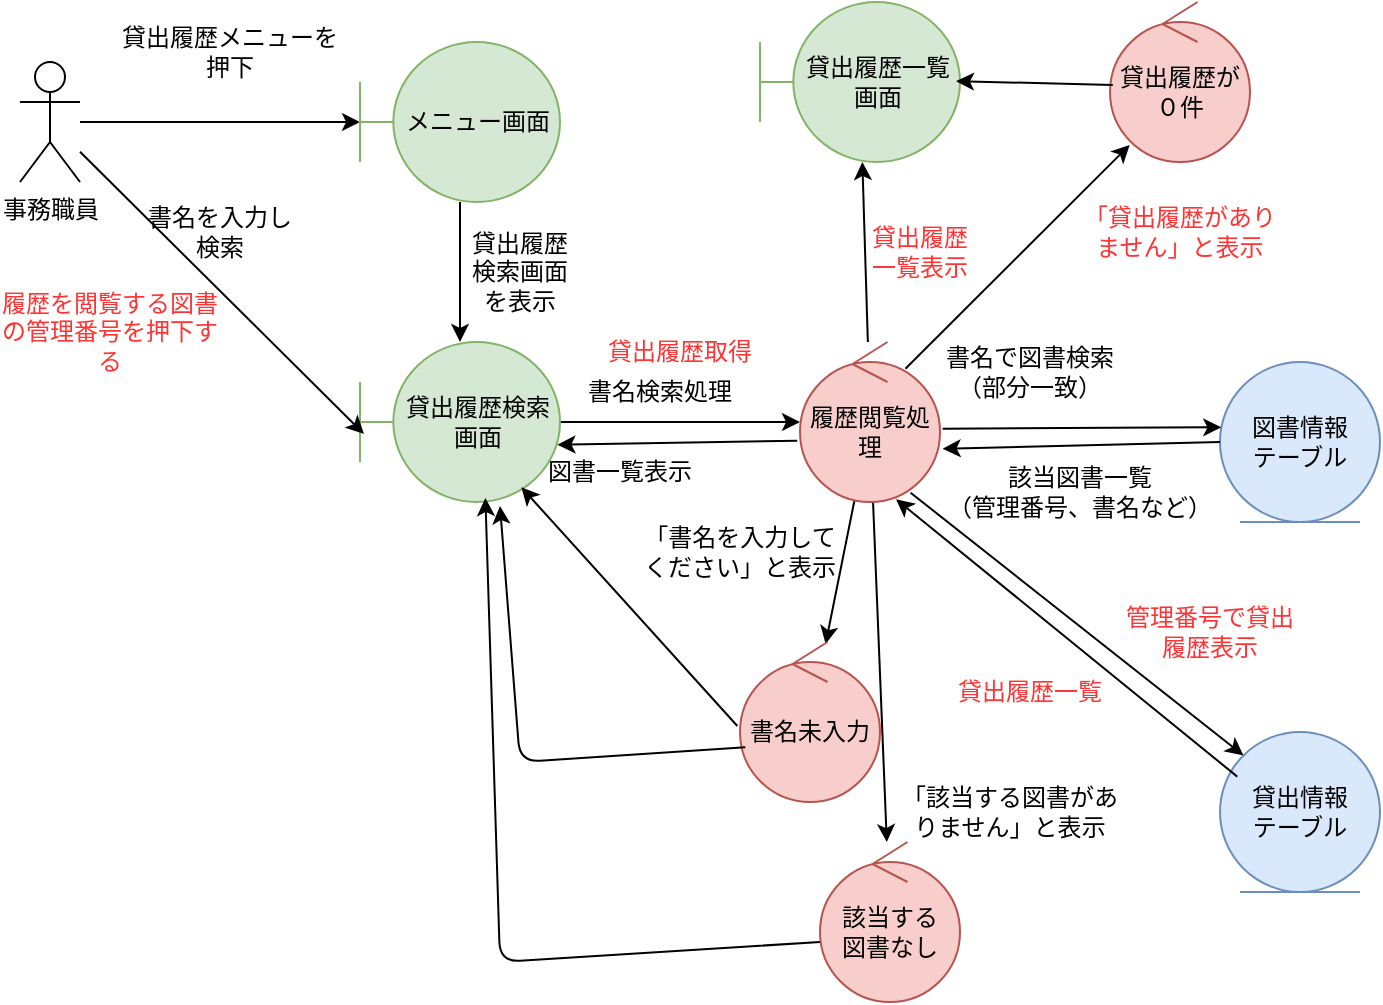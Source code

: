 <mxfile>
    <diagram id="jacj8VaNtq4-BNi4eWrG" name="ページ1">
        <mxGraphModel dx="1166" dy="599" grid="1" gridSize="10" guides="1" tooltips="1" connect="1" arrows="1" fold="1" page="1" pageScale="1" pageWidth="1600" pageHeight="1200" math="0" shadow="0">
            <root>
                <mxCell id="0"/>
                <mxCell id="1" parent="0"/>
                <mxCell id="4" value="" style="edgeStyle=none;html=1;" edge="1" parent="1" source="2" target="3">
                    <mxGeometry relative="1" as="geometry"/>
                </mxCell>
                <mxCell id="2" value="事務職員" style="shape=umlActor;verticalLabelPosition=bottom;verticalAlign=top;html=1;" vertex="1" parent="1">
                    <mxGeometry x="80" y="190" width="30" height="60" as="geometry"/>
                </mxCell>
                <mxCell id="8" value="" style="edgeStyle=none;html=1;" edge="1" parent="1" source="3" target="5">
                    <mxGeometry relative="1" as="geometry"/>
                </mxCell>
                <mxCell id="3" value="メニュー画面" style="shape=umlBoundary;whiteSpace=wrap;html=1;fillColor=#d5e8d4;strokeColor=#82b366;" vertex="1" parent="1">
                    <mxGeometry x="250" y="180" width="100" height="80" as="geometry"/>
                </mxCell>
                <mxCell id="13" value="" style="edgeStyle=none;html=1;" edge="1" parent="1" source="5" target="12">
                    <mxGeometry relative="1" as="geometry"/>
                </mxCell>
                <mxCell id="5" value="貸出履歴検索画面" style="shape=umlBoundary;whiteSpace=wrap;html=1;fillColor=#d5e8d4;strokeColor=#82b366;" vertex="1" parent="1">
                    <mxGeometry x="250" y="330" width="100" height="80" as="geometry"/>
                </mxCell>
                <mxCell id="6" value="貸出履歴一覧画面" style="shape=umlBoundary;whiteSpace=wrap;html=1;fillColor=#d5e8d4;strokeColor=#82b366;" vertex="1" parent="1">
                    <mxGeometry x="450" y="160" width="100" height="80" as="geometry"/>
                </mxCell>
                <mxCell id="7" value="貸出履歴メニューを押下" style="text;html=1;align=center;verticalAlign=middle;whiteSpace=wrap;rounded=0;" vertex="1" parent="1">
                    <mxGeometry x="130" y="170" width="110" height="30" as="geometry"/>
                </mxCell>
                <mxCell id="9" value="貸出履歴検索画面を表示" style="text;html=1;align=center;verticalAlign=middle;whiteSpace=wrap;rounded=0;" vertex="1" parent="1">
                    <mxGeometry x="300" y="280" width="60" height="30" as="geometry"/>
                </mxCell>
                <mxCell id="10" value="" style="endArrow=classic;html=1;entryX=0.02;entryY=0.575;entryDx=0;entryDy=0;entryPerimeter=0;" edge="1" parent="1" source="2" target="5">
                    <mxGeometry width="50" height="50" relative="1" as="geometry">
                        <mxPoint x="160" y="240" as="sourcePoint"/>
                        <mxPoint x="210" y="190" as="targetPoint"/>
                    </mxGeometry>
                </mxCell>
                <mxCell id="11" value="書名を入力し検索" style="text;html=1;align=center;verticalAlign=middle;whiteSpace=wrap;rounded=0;" vertex="1" parent="1">
                    <mxGeometry x="140" y="260" width="80" height="30" as="geometry"/>
                </mxCell>
                <mxCell id="16" value="" style="edgeStyle=none;html=1;" edge="1" parent="1" source="12" target="15">
                    <mxGeometry relative="1" as="geometry"/>
                </mxCell>
                <mxCell id="25" value="" style="edgeStyle=none;html=1;" edge="1" parent="1" source="12" target="24">
                    <mxGeometry relative="1" as="geometry"/>
                </mxCell>
                <mxCell id="38" value="" style="edgeStyle=none;html=1;" edge="1" parent="1" source="12" target="6">
                    <mxGeometry relative="1" as="geometry"/>
                </mxCell>
                <mxCell id="12" value="履歴閲覧処理" style="ellipse;shape=umlControl;whiteSpace=wrap;html=1;fillColor=#f8cecc;strokeColor=#b85450;" vertex="1" parent="1">
                    <mxGeometry x="470" y="330" width="70" height="80" as="geometry"/>
                </mxCell>
                <mxCell id="14" value="書名検索処理" style="text;html=1;align=center;verticalAlign=middle;whiteSpace=wrap;rounded=0;" vertex="1" parent="1">
                    <mxGeometry x="350" y="340" width="100" height="30" as="geometry"/>
                </mxCell>
                <mxCell id="15" value="書名未入力" style="ellipse;shape=umlControl;whiteSpace=wrap;html=1;fillColor=#f8cecc;strokeColor=#b85450;" vertex="1" parent="1">
                    <mxGeometry x="440" y="480" width="70" height="80" as="geometry"/>
                </mxCell>
                <mxCell id="17" value="" style="endArrow=classic;html=1;exitX=-0.019;exitY=0.525;exitDx=0;exitDy=0;exitPerimeter=0;entryX=0.807;entryY=0.908;entryDx=0;entryDy=0;entryPerimeter=0;" edge="1" parent="1" source="15" target="5">
                    <mxGeometry width="50" height="50" relative="1" as="geometry">
                        <mxPoint x="430" y="400" as="sourcePoint"/>
                        <mxPoint x="480" y="350" as="targetPoint"/>
                    </mxGeometry>
                </mxCell>
                <mxCell id="18" value="図書情報&lt;div&gt;テーブル&lt;/div&gt;" style="ellipse;shape=umlEntity;whiteSpace=wrap;html=1;fillColor=#dae8fc;strokeColor=#6c8ebf;" vertex="1" parent="1">
                    <mxGeometry x="680" y="340" width="80" height="80" as="geometry"/>
                </mxCell>
                <mxCell id="19" value="" style="edgeStyle=none;html=1;exitX=1.019;exitY=0.542;exitDx=0;exitDy=0;exitPerimeter=0;entryX=0.008;entryY=0.408;entryDx=0;entryDy=0;entryPerimeter=0;" edge="1" parent="1" source="12" target="18">
                    <mxGeometry relative="1" as="geometry">
                        <mxPoint x="505" y="418" as="sourcePoint"/>
                        <mxPoint x="495" y="452" as="targetPoint"/>
                    </mxGeometry>
                </mxCell>
                <mxCell id="20" value="書名で図書検索（部分一致）" style="text;html=1;align=center;verticalAlign=middle;whiteSpace=wrap;rounded=0;" vertex="1" parent="1">
                    <mxGeometry x="540" y="330" width="90" height="30" as="geometry"/>
                </mxCell>
                <mxCell id="21" value="" style="endArrow=classic;html=1;exitX=0;exitY=0.5;exitDx=0;exitDy=0;entryX=1.019;entryY=0.667;entryDx=0;entryDy=0;entryPerimeter=0;" edge="1" parent="1" source="18" target="12">
                    <mxGeometry width="50" height="50" relative="1" as="geometry">
                        <mxPoint x="610" y="400" as="sourcePoint"/>
                        <mxPoint x="550" y="380" as="targetPoint"/>
                    </mxGeometry>
                </mxCell>
                <mxCell id="22" value="該当図書一覧&lt;div&gt;（管理番号、書名など）&lt;/div&gt;" style="text;html=1;align=center;verticalAlign=middle;whiteSpace=wrap;rounded=0;" vertex="1" parent="1">
                    <mxGeometry x="540" y="390" width="140" height="30" as="geometry"/>
                </mxCell>
                <mxCell id="23" value="「書名を入力してください」と表示" style="text;html=1;align=center;verticalAlign=middle;whiteSpace=wrap;rounded=0;" vertex="1" parent="1">
                    <mxGeometry x="390" y="420" width="100" height="30" as="geometry"/>
                </mxCell>
                <mxCell id="24" value="該当する&lt;div&gt;図書なし&lt;/div&gt;" style="ellipse;shape=umlControl;whiteSpace=wrap;html=1;fillColor=#f8cecc;strokeColor=#b85450;" vertex="1" parent="1">
                    <mxGeometry x="480" y="580" width="70" height="80" as="geometry"/>
                </mxCell>
                <mxCell id="26" value="「該当する図書がありません」と表示" style="text;html=1;align=center;verticalAlign=middle;whiteSpace=wrap;rounded=0;" vertex="1" parent="1">
                    <mxGeometry x="520" y="550" width="110" height="30" as="geometry"/>
                </mxCell>
                <mxCell id="27" value="" style="endArrow=classic;html=1;entryX=0.627;entryY=0.975;entryDx=0;entryDy=0;entryPerimeter=0;exitX=0;exitY=0.625;exitDx=0;exitDy=0;exitPerimeter=0;" edge="1" parent="1" source="24" target="5">
                    <mxGeometry width="50" height="50" relative="1" as="geometry">
                        <mxPoint x="690" y="500" as="sourcePoint"/>
                        <mxPoint x="740" y="450" as="targetPoint"/>
                        <Array as="points">
                            <mxPoint x="320" y="640"/>
                        </Array>
                    </mxGeometry>
                </mxCell>
                <mxCell id="28" value="" style="endArrow=classic;html=1;exitX=0.038;exitY=0.658;exitDx=0;exitDy=0;exitPerimeter=0;entryX=0.7;entryY=1.025;entryDx=0;entryDy=0;entryPerimeter=0;" edge="1" parent="1" source="15" target="5">
                    <mxGeometry width="50" height="50" relative="1" as="geometry">
                        <mxPoint x="440" y="560" as="sourcePoint"/>
                        <mxPoint x="332" y="441" as="targetPoint"/>
                        <Array as="points">
                            <mxPoint x="330" y="540"/>
                        </Array>
                    </mxGeometry>
                </mxCell>
                <mxCell id="29" value="" style="endArrow=classic;html=1;exitX=-0.019;exitY=0.617;exitDx=0;exitDy=0;exitPerimeter=0;entryX=0.987;entryY=0.642;entryDx=0;entryDy=0;entryPerimeter=0;" edge="1" parent="1" source="12" target="5">
                    <mxGeometry width="50" height="50" relative="1" as="geometry">
                        <mxPoint x="690" y="500" as="sourcePoint"/>
                        <mxPoint x="740" y="450" as="targetPoint"/>
                    </mxGeometry>
                </mxCell>
                <mxCell id="30" value="図書一覧表示" style="text;html=1;align=center;verticalAlign=middle;whiteSpace=wrap;rounded=0;" vertex="1" parent="1">
                    <mxGeometry x="340" y="380" width="80" height="30" as="geometry"/>
                </mxCell>
                <mxCell id="31" value="履歴を閲覧する図書の管理番号を押下する" style="text;html=1;align=center;verticalAlign=middle;whiteSpace=wrap;rounded=0;fillColor=none;fontColor=#FF3333;strokeColor=none;" vertex="1" parent="1">
                    <mxGeometry x="70" y="310" width="110" height="30" as="geometry"/>
                </mxCell>
                <mxCell id="32" value="&lt;font style=&quot;color: rgb(255, 51, 51);&quot;&gt;貸出履歴取得&lt;/font&gt;" style="text;html=1;align=center;verticalAlign=middle;whiteSpace=wrap;rounded=0;fillColor=none;fontColor=#333333;strokeColor=none;" vertex="1" parent="1">
                    <mxGeometry x="370" y="320" width="80" height="30" as="geometry"/>
                </mxCell>
                <mxCell id="33" value="貸出情報&lt;div&gt;テーブル&lt;/div&gt;" style="ellipse;shape=umlEntity;whiteSpace=wrap;html=1;fillColor=#dae8fc;strokeColor=#6c8ebf;" vertex="1" parent="1">
                    <mxGeometry x="680" y="525" width="80" height="80" as="geometry"/>
                </mxCell>
                <mxCell id="34" value="" style="endArrow=classic;html=1;entryX=0;entryY=0;entryDx=0;entryDy=0;exitX=0.79;exitY=0.942;exitDx=0;exitDy=0;exitPerimeter=0;" edge="1" parent="1" source="12" target="33">
                    <mxGeometry width="50" height="50" relative="1" as="geometry">
                        <mxPoint x="460" y="510" as="sourcePoint"/>
                        <mxPoint x="510" y="460" as="targetPoint"/>
                    </mxGeometry>
                </mxCell>
                <mxCell id="35" value="管理番号で貸出履歴表示" style="text;html=1;align=center;verticalAlign=middle;whiteSpace=wrap;rounded=0;fontColor=#FF3333;" vertex="1" parent="1">
                    <mxGeometry x="630" y="460" width="90" height="30" as="geometry"/>
                </mxCell>
                <mxCell id="36" value="" style="endArrow=classic;html=1;entryX=0.686;entryY=0.983;entryDx=0;entryDy=0;entryPerimeter=0;exitX=0.108;exitY=0.279;exitDx=0;exitDy=0;exitPerimeter=0;" edge="1" parent="1" source="33" target="12">
                    <mxGeometry width="50" height="50" relative="1" as="geometry">
                        <mxPoint x="520" y="510" as="sourcePoint"/>
                        <mxPoint x="570" y="460" as="targetPoint"/>
                    </mxGeometry>
                </mxCell>
                <mxCell id="37" value="貸出履歴一覧" style="text;html=1;align=center;verticalAlign=middle;whiteSpace=wrap;rounded=0;fontColor=#FF3333;" vertex="1" parent="1">
                    <mxGeometry x="540" y="490" width="90" height="30" as="geometry"/>
                </mxCell>
                <mxCell id="39" value="貸出履歴一覧表示" style="text;html=1;align=center;verticalAlign=middle;whiteSpace=wrap;rounded=0;fontColor=#FF3333;" vertex="1" parent="1">
                    <mxGeometry x="500" y="270" width="60" height="30" as="geometry"/>
                </mxCell>
                <mxCell id="40" value="貸出履歴が０件" style="ellipse;shape=umlControl;whiteSpace=wrap;html=1;fillColor=#f8cecc;strokeColor=#b85450;" vertex="1" parent="1">
                    <mxGeometry x="625" y="160" width="70" height="80" as="geometry"/>
                </mxCell>
                <mxCell id="41" value="" style="endArrow=classic;html=1;exitX=0.753;exitY=0.167;exitDx=0;exitDy=0;exitPerimeter=0;entryX=0.141;entryY=0.893;entryDx=0;entryDy=0;entryPerimeter=0;" edge="1" parent="1" source="12" target="40">
                    <mxGeometry width="50" height="50" relative="1" as="geometry">
                        <mxPoint x="270" y="490" as="sourcePoint"/>
                        <mxPoint x="320" y="440" as="targetPoint"/>
                    </mxGeometry>
                </mxCell>
                <mxCell id="43" value="「貸出履歴がありません」と表示" style="text;html=1;align=center;verticalAlign=middle;whiteSpace=wrap;rounded=0;fontColor=#FF3333;" vertex="1" parent="1">
                    <mxGeometry x="610" y="260" width="100" height="30" as="geometry"/>
                </mxCell>
                <mxCell id="44" value="" style="endArrow=classic;html=1;exitX=0.02;exitY=0.518;exitDx=0;exitDy=0;exitPerimeter=0;entryX=0.98;entryY=0.495;entryDx=0;entryDy=0;entryPerimeter=0;" edge="1" parent="1" source="40" target="6">
                    <mxGeometry width="50" height="50" relative="1" as="geometry">
                        <mxPoint x="620" y="440" as="sourcePoint"/>
                        <mxPoint x="670" y="390" as="targetPoint"/>
                    </mxGeometry>
                </mxCell>
            </root>
        </mxGraphModel>
    </diagram>
</mxfile>